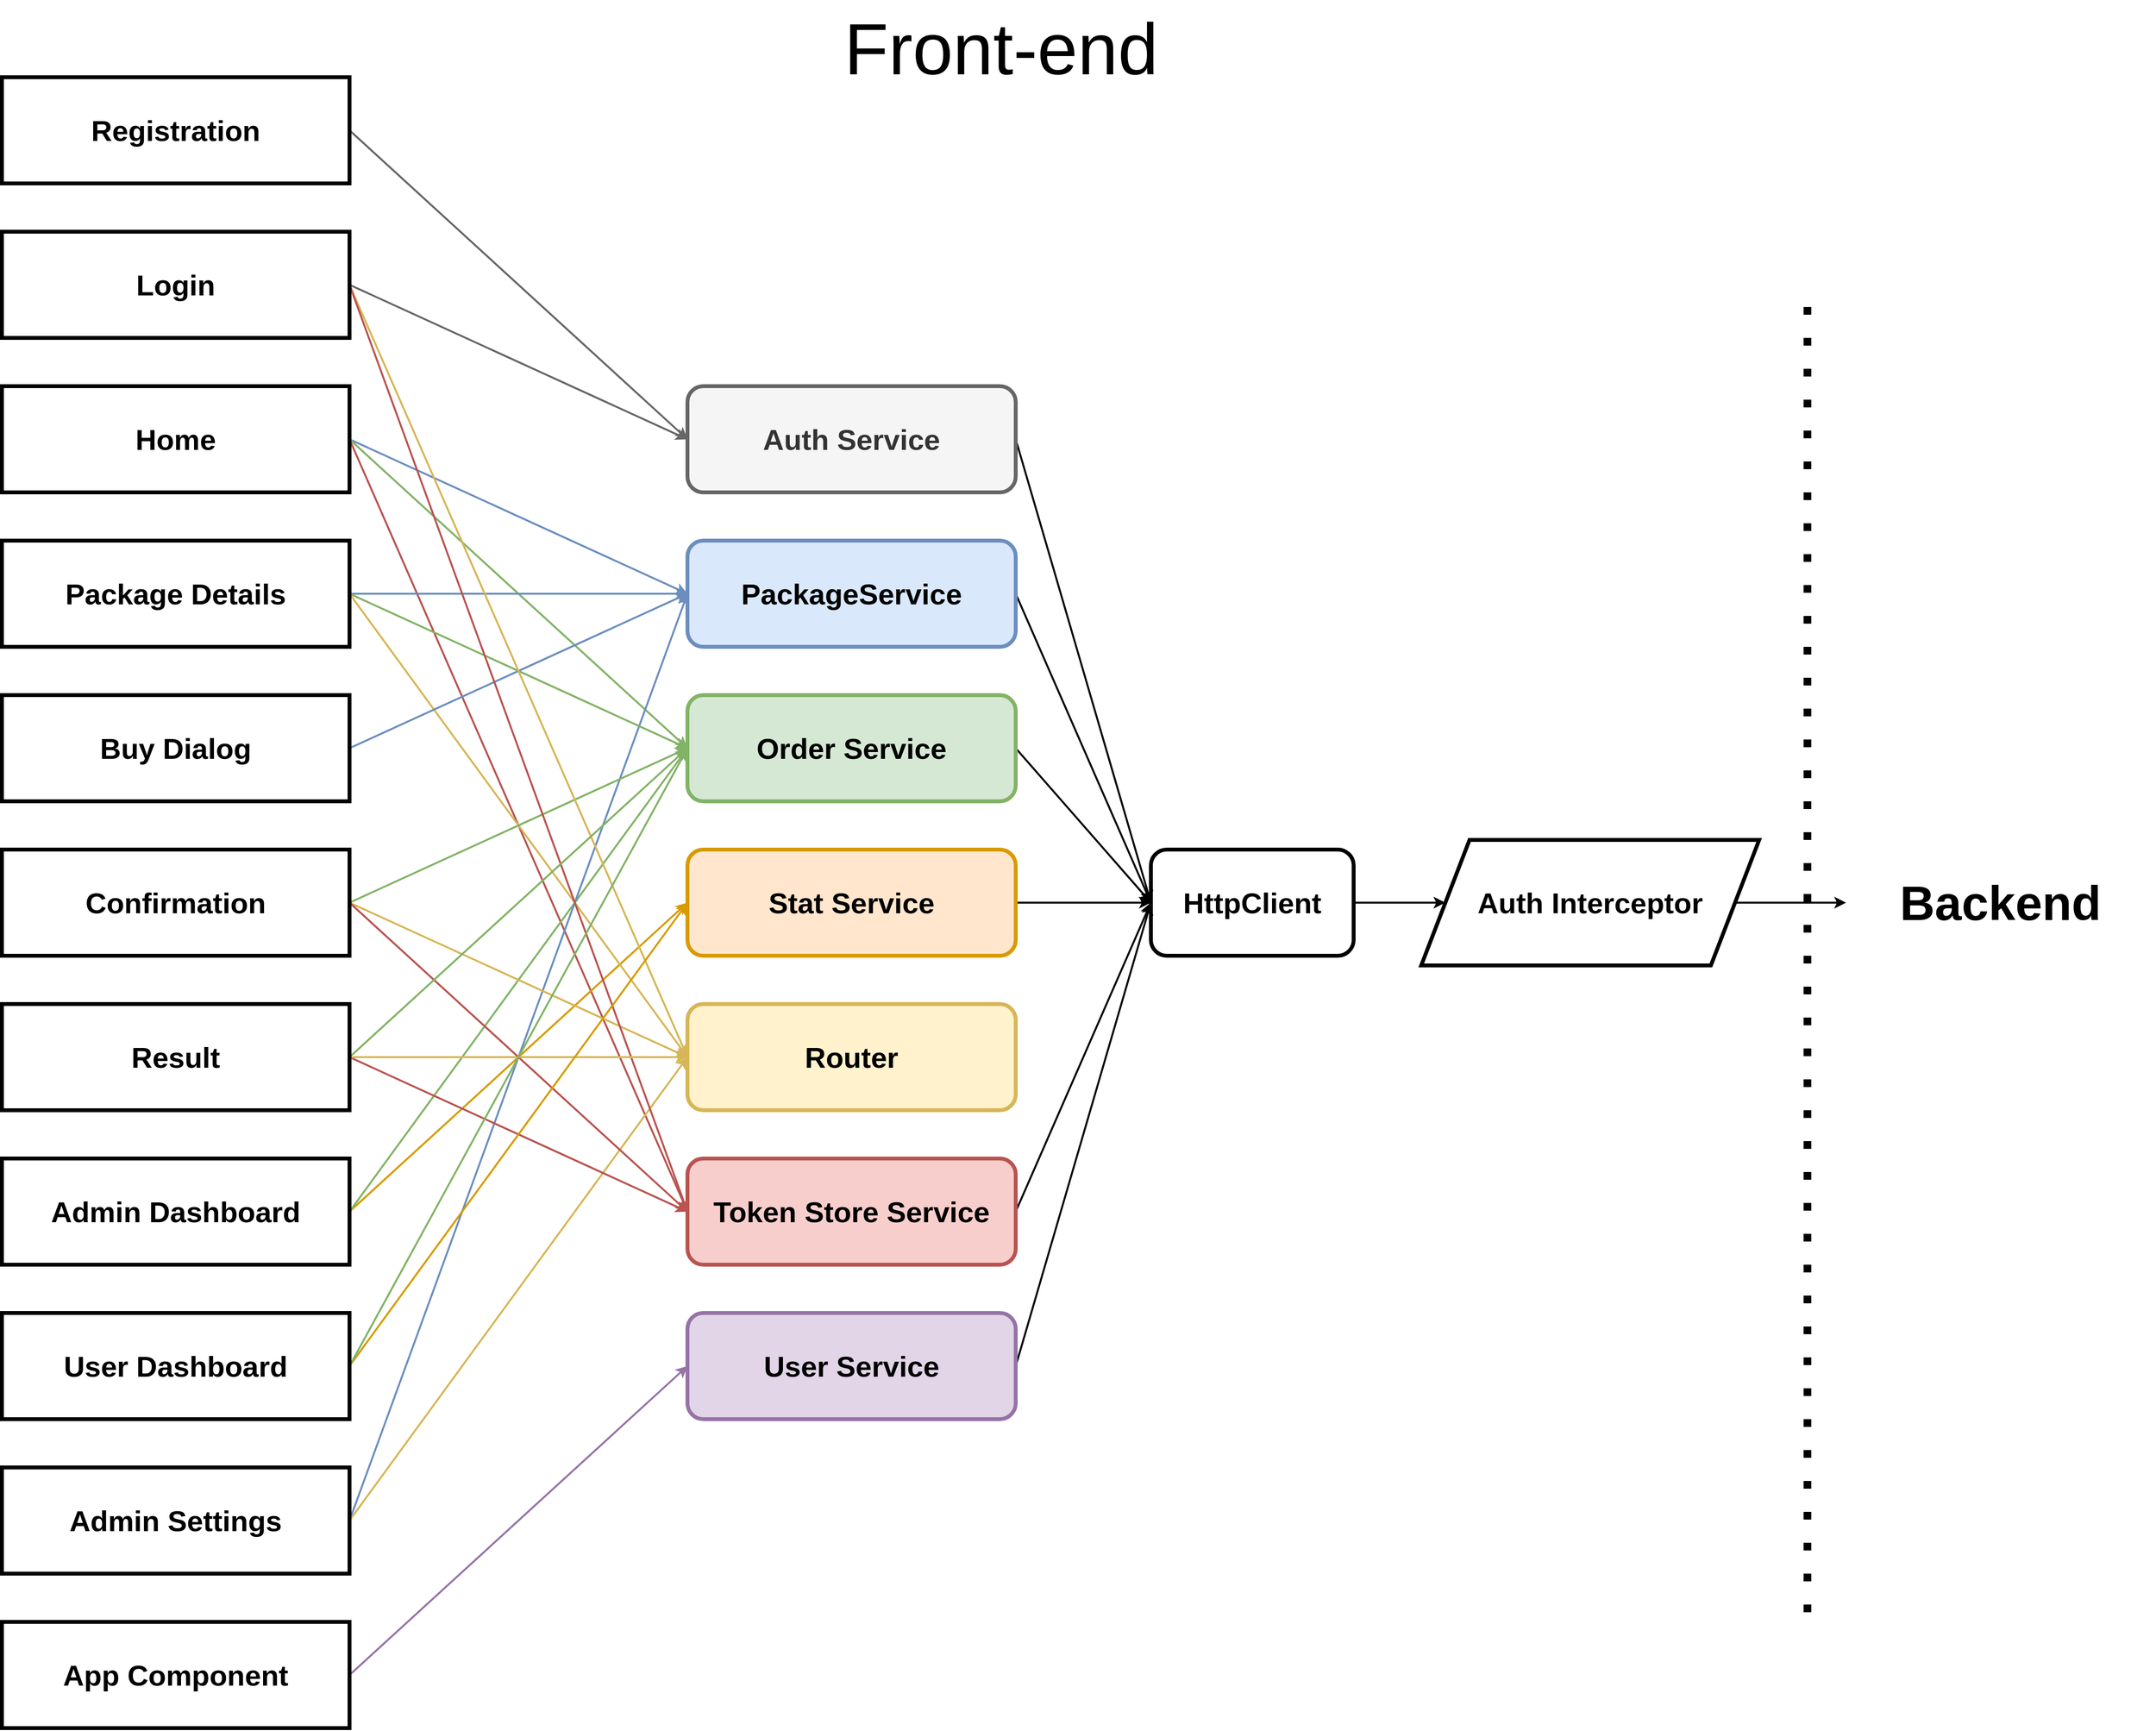<mxfile version="16.5.1" type="device"><diagram name="Page-1" id="5f0bae14-7c28-e335-631c-24af17079c00"><mxGraphModel dx="2182" dy="1720" grid="1" gridSize="10" guides="1" tooltips="1" connect="1" arrows="1" fold="1" page="1" pageScale="1" pageWidth="100" pageHeight="100" background="none" math="0" shadow="0"><root><mxCell id="0"/><mxCell id="1" parent="0"/><mxCell id="dNjS9jND7ynpp3Rg8CLn-3" value="&lt;font style=&quot;font-size: 75px&quot;&gt;Front-end&lt;/font&gt;" style="text;html=1;strokeColor=none;fillColor=none;align=center;verticalAlign=middle;whiteSpace=wrap;rounded=0;strokeWidth=4;" vertex="1" parent="1"><mxGeometry x="1920" y="610" width="550" height="100" as="geometry"/></mxCell><mxCell id="dNjS9jND7ynpp3Rg8CLn-59" style="rounded=0;orthogonalLoop=1;jettySize=auto;html=1;exitX=1;exitY=0.5;exitDx=0;exitDy=0;entryX=0;entryY=0.5;entryDx=0;entryDy=0;fontSize=50;strokeWidth=2;fillColor=#dae8fc;strokeColor=#6c8ebf;fontStyle=1" edge="1" parent="1" source="dNjS9jND7ynpp3Rg8CLn-10" target="dNjS9jND7ynpp3Rg8CLn-28"><mxGeometry relative="1" as="geometry"/></mxCell><mxCell id="dNjS9jND7ynpp3Rg8CLn-73" style="rounded=0;orthogonalLoop=1;jettySize=auto;html=1;exitX=1;exitY=0.5;exitDx=0;exitDy=0;entryX=0;entryY=0.5;entryDx=0;entryDy=0;fontSize=50;strokeWidth=2;fillColor=#f8cecc;strokeColor=#b85450;fontStyle=1" edge="1" parent="1" source="dNjS9jND7ynpp3Rg8CLn-10" target="dNjS9jND7ynpp3Rg8CLn-31"><mxGeometry relative="1" as="geometry"/></mxCell><mxCell id="dNjS9jND7ynpp3Rg8CLn-84" style="rounded=0;orthogonalLoop=1;jettySize=auto;html=1;exitX=1;exitY=0.5;exitDx=0;exitDy=0;entryX=0;entryY=0.5;entryDx=0;entryDy=0;fontSize=50;strokeWidth=2;fillColor=#d5e8d4;strokeColor=#82b366;fontStyle=1" edge="1" parent="1" source="dNjS9jND7ynpp3Rg8CLn-10" target="dNjS9jND7ynpp3Rg8CLn-29"><mxGeometry relative="1" as="geometry"/></mxCell><mxCell id="dNjS9jND7ynpp3Rg8CLn-10" value="Home" style="rounded=0;whiteSpace=wrap;html=1;fontSize=30;fillColor=none;fontStyle=1;strokeWidth=4;" vertex="1" parent="1"><mxGeometry x="1160" y="1010" width="360" height="110" as="geometry"/></mxCell><mxCell id="dNjS9jND7ynpp3Rg8CLn-78" style="rounded=0;orthogonalLoop=1;jettySize=auto;html=1;exitX=1;exitY=0.5;exitDx=0;exitDy=0;entryX=0;entryY=0.5;entryDx=0;entryDy=0;fontSize=50;strokeWidth=2;fillColor=#ffe6cc;strokeColor=#d79b00;fontStyle=1" edge="1" parent="1" source="dNjS9jND7ynpp3Rg8CLn-11" target="dNjS9jND7ynpp3Rg8CLn-30"><mxGeometry relative="1" as="geometry"/></mxCell><mxCell id="dNjS9jND7ynpp3Rg8CLn-79" style="rounded=0;orthogonalLoop=1;jettySize=auto;html=1;exitX=1;exitY=0.5;exitDx=0;exitDy=0;entryX=0;entryY=0.5;entryDx=0;entryDy=0;fontSize=50;strokeWidth=2;fillColor=#d5e8d4;strokeColor=#82b366;fontStyle=1" edge="1" parent="1" source="dNjS9jND7ynpp3Rg8CLn-11" target="dNjS9jND7ynpp3Rg8CLn-29"><mxGeometry relative="1" as="geometry"/></mxCell><mxCell id="dNjS9jND7ynpp3Rg8CLn-11" value="Admin Dashboard" style="rounded=0;whiteSpace=wrap;html=1;fontSize=30;fillColor=none;fontStyle=1;strokeWidth=4;" vertex="1" parent="1"><mxGeometry x="1160" y="1810" width="360" height="110" as="geometry"/></mxCell><mxCell id="dNjS9jND7ynpp3Rg8CLn-57" style="rounded=0;orthogonalLoop=1;jettySize=auto;html=1;exitX=1;exitY=0.5;exitDx=0;exitDy=0;entryX=0;entryY=0.5;entryDx=0;entryDy=0;fontSize=50;strokeWidth=2;fillColor=#dae8fc;strokeColor=#6c8ebf;fontStyle=1" edge="1" parent="1" source="dNjS9jND7ynpp3Rg8CLn-12" target="dNjS9jND7ynpp3Rg8CLn-28"><mxGeometry relative="1" as="geometry"/></mxCell><mxCell id="dNjS9jND7ynpp3Rg8CLn-77" style="rounded=0;orthogonalLoop=1;jettySize=auto;html=1;exitX=1;exitY=0.5;exitDx=0;exitDy=0;entryX=0;entryY=0.5;entryDx=0;entryDy=0;fontSize=50;strokeWidth=2;fillColor=#fff2cc;strokeColor=#d6b656;fontStyle=1" edge="1" parent="1" source="dNjS9jND7ynpp3Rg8CLn-12" target="dNjS9jND7ynpp3Rg8CLn-63"><mxGeometry relative="1" as="geometry"/></mxCell><mxCell id="dNjS9jND7ynpp3Rg8CLn-12" value="Admin Settings" style="rounded=0;whiteSpace=wrap;html=1;fontSize=30;fillColor=none;fontStyle=1;strokeWidth=4;" vertex="1" parent="1"><mxGeometry x="1160" y="2130" width="360" height="110" as="geometry"/></mxCell><mxCell id="dNjS9jND7ynpp3Rg8CLn-58" style="rounded=0;orthogonalLoop=1;jettySize=auto;html=1;exitX=1;exitY=0.5;exitDx=0;exitDy=0;entryX=0;entryY=0.5;entryDx=0;entryDy=0;fontSize=50;strokeWidth=2;fillColor=#dae8fc;strokeColor=#6c8ebf;fontStyle=1" edge="1" parent="1" source="dNjS9jND7ynpp3Rg8CLn-13" target="dNjS9jND7ynpp3Rg8CLn-28"><mxGeometry relative="1" as="geometry"/></mxCell><mxCell id="dNjS9jND7ynpp3Rg8CLn-66" style="rounded=0;orthogonalLoop=1;jettySize=auto;html=1;exitX=1;exitY=0.5;exitDx=0;exitDy=0;entryX=0;entryY=0.5;entryDx=0;entryDy=0;fontSize=50;strokeWidth=2;fillColor=#d5e8d4;strokeColor=#82b366;fontStyle=1" edge="1" parent="1" source="dNjS9jND7ynpp3Rg8CLn-13" target="dNjS9jND7ynpp3Rg8CLn-29"><mxGeometry relative="1" as="geometry"/></mxCell><mxCell id="dNjS9jND7ynpp3Rg8CLn-67" style="rounded=0;orthogonalLoop=1;jettySize=auto;html=1;exitX=1;exitY=0.5;exitDx=0;exitDy=0;entryX=0;entryY=0.5;entryDx=0;entryDy=0;fontSize=50;strokeWidth=2;fillColor=#fff2cc;strokeColor=#d6b656;fontStyle=1" edge="1" parent="1" source="dNjS9jND7ynpp3Rg8CLn-13" target="dNjS9jND7ynpp3Rg8CLn-63"><mxGeometry relative="1" as="geometry"/></mxCell><mxCell id="dNjS9jND7ynpp3Rg8CLn-13" value="Package Details" style="rounded=0;whiteSpace=wrap;html=1;fontSize=30;fillColor=none;fontStyle=1;strokeWidth=4;" vertex="1" parent="1"><mxGeometry x="1160" y="1170" width="360" height="110" as="geometry"/></mxCell><mxCell id="dNjS9jND7ynpp3Rg8CLn-74" style="rounded=0;orthogonalLoop=1;jettySize=auto;html=1;exitX=1;exitY=0.5;exitDx=0;exitDy=0;entryX=0;entryY=0.5;entryDx=0;entryDy=0;fontSize=50;strokeWidth=2;fillColor=#fff2cc;strokeColor=#d6b656;fontStyle=1" edge="1" parent="1" source="dNjS9jND7ynpp3Rg8CLn-14" target="dNjS9jND7ynpp3Rg8CLn-63"><mxGeometry relative="1" as="geometry"/></mxCell><mxCell id="dNjS9jND7ynpp3Rg8CLn-75" style="rounded=0;orthogonalLoop=1;jettySize=auto;html=1;exitX=1;exitY=0.5;exitDx=0;exitDy=0;entryX=0;entryY=0.5;entryDx=0;entryDy=0;fontSize=50;strokeWidth=2;fillColor=#d5e8d4;strokeColor=#82b366;fontStyle=1" edge="1" parent="1" source="dNjS9jND7ynpp3Rg8CLn-14" target="dNjS9jND7ynpp3Rg8CLn-29"><mxGeometry relative="1" as="geometry"/></mxCell><mxCell id="dNjS9jND7ynpp3Rg8CLn-76" style="rounded=0;orthogonalLoop=1;jettySize=auto;html=1;exitX=1;exitY=0.5;exitDx=0;exitDy=0;entryX=0;entryY=0.5;entryDx=0;entryDy=0;fontSize=50;strokeWidth=2;fillColor=#f8cecc;strokeColor=#b85450;fontStyle=1" edge="1" parent="1" source="dNjS9jND7ynpp3Rg8CLn-14" target="dNjS9jND7ynpp3Rg8CLn-31"><mxGeometry relative="1" as="geometry"/></mxCell><mxCell id="dNjS9jND7ynpp3Rg8CLn-14" value="Confirmation" style="rounded=0;whiteSpace=wrap;html=1;fontSize=30;fillColor=none;fontStyle=1;strokeWidth=4;" vertex="1" parent="1"><mxGeometry x="1160" y="1490" width="360" height="110" as="geometry"/></mxCell><mxCell id="dNjS9jND7ynpp3Rg8CLn-60" style="rounded=0;orthogonalLoop=1;jettySize=auto;html=1;exitX=1;exitY=0.5;exitDx=0;exitDy=0;entryX=0;entryY=0.5;entryDx=0;entryDy=0;fontSize=50;strokeWidth=2;fillColor=#dae8fc;strokeColor=#6c8ebf;fontStyle=1" edge="1" parent="1" source="dNjS9jND7ynpp3Rg8CLn-15" target="dNjS9jND7ynpp3Rg8CLn-28"><mxGeometry relative="1" as="geometry"/></mxCell><mxCell id="dNjS9jND7ynpp3Rg8CLn-15" value="Buy Dialog" style="rounded=0;whiteSpace=wrap;html=1;fontSize=30;fillColor=none;fontStyle=1;strokeWidth=4;" vertex="1" parent="1"><mxGeometry x="1160" y="1330" width="360" height="110" as="geometry"/></mxCell><mxCell id="dNjS9jND7ynpp3Rg8CLn-50" style="rounded=0;orthogonalLoop=1;jettySize=auto;html=1;exitX=1;exitY=0.5;exitDx=0;exitDy=0;entryX=0;entryY=0.5;entryDx=0;entryDy=0;fontSize=50;strokeWidth=2;fillColor=#f5f5f5;strokeColor=#666666;fontStyle=1" edge="1" parent="1" source="dNjS9jND7ynpp3Rg8CLn-16" target="dNjS9jND7ynpp3Rg8CLn-26"><mxGeometry relative="1" as="geometry"/></mxCell><mxCell id="dNjS9jND7ynpp3Rg8CLn-69" style="rounded=0;orthogonalLoop=1;jettySize=auto;html=1;exitX=1;exitY=0.5;exitDx=0;exitDy=0;entryX=0;entryY=0.5;entryDx=0;entryDy=0;fontSize=50;strokeWidth=2;fillColor=#fff2cc;strokeColor=#d6b656;fontStyle=1" edge="1" parent="1" source="dNjS9jND7ynpp3Rg8CLn-16" target="dNjS9jND7ynpp3Rg8CLn-63"><mxGeometry relative="1" as="geometry"/></mxCell><mxCell id="dNjS9jND7ynpp3Rg8CLn-70" style="rounded=0;orthogonalLoop=1;jettySize=auto;html=1;exitX=1;exitY=0.5;exitDx=0;exitDy=0;entryX=0;entryY=0.5;entryDx=0;entryDy=0;fontSize=50;strokeWidth=2;fillColor=#f8cecc;strokeColor=#b85450;fontStyle=1" edge="1" parent="1" source="dNjS9jND7ynpp3Rg8CLn-16" target="dNjS9jND7ynpp3Rg8CLn-31"><mxGeometry relative="1" as="geometry"/></mxCell><mxCell id="dNjS9jND7ynpp3Rg8CLn-16" value="Login" style="rounded=0;whiteSpace=wrap;html=1;fontSize=30;fillColor=none;fontStyle=1;strokeWidth=4;" vertex="1" parent="1"><mxGeometry x="1160" y="850" width="360" height="110" as="geometry"/></mxCell><mxCell id="dNjS9jND7ynpp3Rg8CLn-52" style="rounded=0;orthogonalLoop=1;jettySize=auto;html=1;exitX=1;exitY=0.5;exitDx=0;exitDy=0;entryX=0;entryY=0.5;entryDx=0;entryDy=0;fontSize=50;strokeWidth=2;fillColor=#f5f5f5;strokeColor=#666666;fontStyle=1" edge="1" parent="1" source="dNjS9jND7ynpp3Rg8CLn-17" target="dNjS9jND7ynpp3Rg8CLn-26"><mxGeometry relative="1" as="geometry"/></mxCell><mxCell id="dNjS9jND7ynpp3Rg8CLn-17" value="&lt;span&gt;Registration&lt;/span&gt;" style="rounded=0;whiteSpace=wrap;html=1;fontSize=30;fillColor=none;fontStyle=1;strokeWidth=4;" vertex="1" parent="1"><mxGeometry x="1160" y="690" width="360" height="110" as="geometry"/></mxCell><mxCell id="dNjS9jND7ynpp3Rg8CLn-61" style="rounded=0;orthogonalLoop=1;jettySize=auto;html=1;exitX=1;exitY=0.5;exitDx=0;exitDy=0;entryX=0;entryY=0.5;entryDx=0;entryDy=0;fontSize=50;strokeWidth=2;fillColor=#f8cecc;strokeColor=#b85450;fontStyle=1" edge="1" parent="1" source="dNjS9jND7ynpp3Rg8CLn-18" target="dNjS9jND7ynpp3Rg8CLn-31"><mxGeometry relative="1" as="geometry"/></mxCell><mxCell id="dNjS9jND7ynpp3Rg8CLn-64" style="rounded=0;orthogonalLoop=1;jettySize=auto;html=1;exitX=1;exitY=0.5;exitDx=0;exitDy=0;entryX=0;entryY=0.5;entryDx=0;entryDy=0;fontSize=50;strokeWidth=2;fillColor=#fff2cc;strokeColor=#d6b656;fontStyle=1" edge="1" parent="1" source="dNjS9jND7ynpp3Rg8CLn-18" target="dNjS9jND7ynpp3Rg8CLn-63"><mxGeometry relative="1" as="geometry"/></mxCell><mxCell id="dNjS9jND7ynpp3Rg8CLn-65" style="rounded=0;orthogonalLoop=1;jettySize=auto;html=1;exitX=1;exitY=0.5;exitDx=0;exitDy=0;entryX=0;entryY=0.5;entryDx=0;entryDy=0;fontSize=50;strokeWidth=2;fillColor=#d5e8d4;strokeColor=#82b366;fontStyle=1" edge="1" parent="1" source="dNjS9jND7ynpp3Rg8CLn-18" target="dNjS9jND7ynpp3Rg8CLn-29"><mxGeometry relative="1" as="geometry"/></mxCell><mxCell id="dNjS9jND7ynpp3Rg8CLn-18" value="Result" style="rounded=0;whiteSpace=wrap;html=1;fontSize=30;fillColor=none;fontStyle=1;strokeWidth=4;" vertex="1" parent="1"><mxGeometry x="1160" y="1650" width="360" height="110" as="geometry"/></mxCell><mxCell id="dNjS9jND7ynpp3Rg8CLn-82" style="rounded=0;orthogonalLoop=1;jettySize=auto;html=1;exitX=1;exitY=0.5;exitDx=0;exitDy=0;entryX=0;entryY=0.5;entryDx=0;entryDy=0;fontSize=50;strokeWidth=2;fillColor=#ffe6cc;strokeColor=#d79b00;fontStyle=1" edge="1" parent="1" source="dNjS9jND7ynpp3Rg8CLn-20" target="dNjS9jND7ynpp3Rg8CLn-30"><mxGeometry relative="1" as="geometry"/></mxCell><mxCell id="dNjS9jND7ynpp3Rg8CLn-83" style="rounded=0;orthogonalLoop=1;jettySize=auto;html=1;exitX=1;exitY=0.5;exitDx=0;exitDy=0;entryX=0;entryY=0.5;entryDx=0;entryDy=0;fontSize=50;strokeWidth=2;fillColor=#d5e8d4;strokeColor=#82b366;fontStyle=1" edge="1" parent="1" source="dNjS9jND7ynpp3Rg8CLn-20" target="dNjS9jND7ynpp3Rg8CLn-29"><mxGeometry relative="1" as="geometry"/></mxCell><mxCell id="dNjS9jND7ynpp3Rg8CLn-20" value="User Dashboard" style="rounded=0;whiteSpace=wrap;html=1;fontSize=30;fillColor=none;fontStyle=1;strokeWidth=4;" vertex="1" parent="1"><mxGeometry x="1160" y="1970" width="360" height="110" as="geometry"/></mxCell><mxCell id="dNjS9jND7ynpp3Rg8CLn-91" style="rounded=0;orthogonalLoop=1;jettySize=auto;html=1;exitX=1;exitY=0.5;exitDx=0;exitDy=0;entryX=0;entryY=0.5;entryDx=0;entryDy=0;fontSize=50;strokeWidth=2;fontStyle=1" edge="1" parent="1" source="dNjS9jND7ynpp3Rg8CLn-26" target="dNjS9jND7ynpp3Rg8CLn-34"><mxGeometry relative="1" as="geometry"/></mxCell><mxCell id="dNjS9jND7ynpp3Rg8CLn-26" value="Auth Service" style="rounded=1;whiteSpace=wrap;html=1;fontSize=30;fillColor=#f5f5f5;strokeColor=#666666;fontColor=#333333;fontStyle=1;strokeWidth=4;" vertex="1" parent="1"><mxGeometry x="1870" y="1010" width="340" height="110" as="geometry"/></mxCell><mxCell id="dNjS9jND7ynpp3Rg8CLn-92" style="edgeStyle=none;rounded=0;orthogonalLoop=1;jettySize=auto;html=1;exitX=1;exitY=0.5;exitDx=0;exitDy=0;entryX=0;entryY=0.5;entryDx=0;entryDy=0;fontSize=50;strokeWidth=2;fontStyle=1" edge="1" parent="1" source="dNjS9jND7ynpp3Rg8CLn-28" target="dNjS9jND7ynpp3Rg8CLn-34"><mxGeometry relative="1" as="geometry"/></mxCell><mxCell id="dNjS9jND7ynpp3Rg8CLn-28" value="PackageService" style="rounded=1;whiteSpace=wrap;html=1;fontSize=30;fillColor=#dae8fc;strokeColor=#6c8ebf;fontStyle=1;strokeWidth=4;" vertex="1" parent="1"><mxGeometry x="1870" y="1170" width="340" height="110" as="geometry"/></mxCell><mxCell id="dNjS9jND7ynpp3Rg8CLn-93" style="edgeStyle=none;rounded=0;orthogonalLoop=1;jettySize=auto;html=1;exitX=1;exitY=0.5;exitDx=0;exitDy=0;entryX=0;entryY=0.5;entryDx=0;entryDy=0;fontSize=50;strokeWidth=2;fontStyle=1" edge="1" parent="1" source="dNjS9jND7ynpp3Rg8CLn-29" target="dNjS9jND7ynpp3Rg8CLn-34"><mxGeometry relative="1" as="geometry"/></mxCell><mxCell id="dNjS9jND7ynpp3Rg8CLn-29" value="Order Service" style="rounded=1;whiteSpace=wrap;html=1;fontSize=30;fillColor=#d5e8d4;strokeColor=#82b366;fontStyle=1;strokeWidth=4;" vertex="1" parent="1"><mxGeometry x="1870" y="1330" width="340" height="110" as="geometry"/></mxCell><mxCell id="dNjS9jND7ynpp3Rg8CLn-94" style="edgeStyle=none;rounded=0;orthogonalLoop=1;jettySize=auto;html=1;exitX=1;exitY=0.5;exitDx=0;exitDy=0;entryX=0;entryY=0.5;entryDx=0;entryDy=0;fontSize=50;strokeWidth=2;fontStyle=1" edge="1" parent="1" source="dNjS9jND7ynpp3Rg8CLn-30" target="dNjS9jND7ynpp3Rg8CLn-34"><mxGeometry relative="1" as="geometry"/></mxCell><mxCell id="dNjS9jND7ynpp3Rg8CLn-30" value="Stat Service" style="rounded=1;whiteSpace=wrap;html=1;fontSize=30;fillColor=#ffe6cc;strokeColor=#d79b00;fontStyle=1;strokeWidth=4;" vertex="1" parent="1"><mxGeometry x="1870" y="1490" width="340" height="110" as="geometry"/></mxCell><mxCell id="dNjS9jND7ynpp3Rg8CLn-95" style="edgeStyle=none;rounded=0;orthogonalLoop=1;jettySize=auto;html=1;exitX=1;exitY=0.5;exitDx=0;exitDy=0;entryX=0;entryY=0.5;entryDx=0;entryDy=0;fontSize=50;strokeWidth=2;fontStyle=1" edge="1" parent="1" source="dNjS9jND7ynpp3Rg8CLn-31" target="dNjS9jND7ynpp3Rg8CLn-34"><mxGeometry relative="1" as="geometry"/></mxCell><mxCell id="dNjS9jND7ynpp3Rg8CLn-31" value="Token Store Service" style="rounded=1;whiteSpace=wrap;html=1;fontSize=30;fillColor=#f8cecc;strokeColor=#b85450;fontStyle=1;strokeWidth=4;" vertex="1" parent="1"><mxGeometry x="1870" y="1810" width="340" height="110" as="geometry"/></mxCell><mxCell id="dNjS9jND7ynpp3Rg8CLn-96" style="edgeStyle=none;rounded=0;orthogonalLoop=1;jettySize=auto;html=1;exitX=1;exitY=0.5;exitDx=0;exitDy=0;entryX=0;entryY=0.5;entryDx=0;entryDy=0;fontSize=50;strokeWidth=2;fontStyle=1" edge="1" parent="1" source="dNjS9jND7ynpp3Rg8CLn-32" target="dNjS9jND7ynpp3Rg8CLn-34"><mxGeometry relative="1" as="geometry"/></mxCell><mxCell id="dNjS9jND7ynpp3Rg8CLn-32" value="User Service" style="rounded=1;whiteSpace=wrap;html=1;fontSize=30;fillColor=#e1d5e7;strokeColor=#9673a6;fontStyle=1;strokeWidth=4;" vertex="1" parent="1"><mxGeometry x="1870" y="1970" width="340" height="110" as="geometry"/></mxCell><mxCell id="dNjS9jND7ynpp3Rg8CLn-47" style="edgeStyle=orthogonalEdgeStyle;rounded=0;orthogonalLoop=1;jettySize=auto;html=1;exitX=1;exitY=0.5;exitDx=0;exitDy=0;entryX=0;entryY=0.5;entryDx=0;entryDy=0;fontSize=30;strokeWidth=2;fontStyle=1" edge="1" parent="1" source="dNjS9jND7ynpp3Rg8CLn-34" target="dNjS9jND7ynpp3Rg8CLn-35"><mxGeometry relative="1" as="geometry"/></mxCell><mxCell id="dNjS9jND7ynpp3Rg8CLn-34" value="HttpClient" style="rounded=1;whiteSpace=wrap;html=1;fontSize=30;fillColor=none;fontStyle=1;strokeWidth=4;" vertex="1" parent="1"><mxGeometry x="2350" y="1490" width="210" height="110" as="geometry"/></mxCell><mxCell id="dNjS9jND7ynpp3Rg8CLn-85" style="rounded=0;orthogonalLoop=1;jettySize=auto;html=1;exitX=1;exitY=0.5;exitDx=0;exitDy=0;entryX=1;entryY=0.5;entryDx=0;entryDy=0;fontSize=50;strokeWidth=2;fontStyle=1" edge="1" parent="1" source="dNjS9jND7ynpp3Rg8CLn-35" target="dNjS9jND7ynpp3Rg8CLn-49"><mxGeometry relative="1" as="geometry"/></mxCell><mxCell id="dNjS9jND7ynpp3Rg8CLn-35" value="&lt;font style=&quot;font-size: 30px&quot;&gt;Auth Interceptor&lt;/font&gt;" style="shape=parallelogram;perimeter=parallelogramPerimeter;whiteSpace=wrap;html=1;fixedSize=1;fontSize=30;fillColor=none;size=50;fontStyle=1;strokeWidth=4;" vertex="1" parent="1"><mxGeometry x="2630" y="1480" width="350" height="130" as="geometry"/></mxCell><mxCell id="dNjS9jND7ynpp3Rg8CLn-45" value="" style="endArrow=none;dashed=1;html=1;dashPattern=1 3;strokeWidth=8;rounded=0;fontSize=30;fontStyle=1" edge="1" parent="1"><mxGeometry width="50" height="50" relative="1" as="geometry"><mxPoint x="3030" y="2280" as="sourcePoint"/><mxPoint x="3030" y="920" as="targetPoint"/></mxGeometry></mxCell><mxCell id="dNjS9jND7ynpp3Rg8CLn-49" value="&lt;font style=&quot;font-size: 50px&quot;&gt;Backend&lt;/font&gt;" style="text;html=1;strokeColor=none;fillColor=none;align=center;verticalAlign=middle;whiteSpace=wrap;rounded=0;fontSize=30;imageAspect=1;portConstraintRotation=1;rotation=0;horizontal=1;direction=west;flipV=1;flipH=1;fontStyle=1;strokeWidth=4;" vertex="1" parent="1"><mxGeometry x="3070" y="1495" width="320" height="100" as="geometry"/></mxCell><mxCell id="dNjS9jND7ynpp3Rg8CLn-63" value="Router" style="rounded=1;whiteSpace=wrap;html=1;fontSize=30;fillColor=#fff2cc;strokeColor=#d6b656;fontStyle=1;strokeWidth=4;" vertex="1" parent="1"><mxGeometry x="1870" y="1650" width="340" height="110" as="geometry"/></mxCell><mxCell id="dNjS9jND7ynpp3Rg8CLn-81" style="rounded=0;orthogonalLoop=1;jettySize=auto;html=1;exitX=1;exitY=0.5;exitDx=0;exitDy=0;entryX=0;entryY=0.5;entryDx=0;entryDy=0;fontSize=50;strokeWidth=2;fillColor=#e1d5e7;strokeColor=#9673a6;fontStyle=1" edge="1" parent="1" source="dNjS9jND7ynpp3Rg8CLn-80" target="dNjS9jND7ynpp3Rg8CLn-32"><mxGeometry relative="1" as="geometry"/></mxCell><mxCell id="dNjS9jND7ynpp3Rg8CLn-80" value="App Component" style="rounded=0;whiteSpace=wrap;html=1;fontSize=30;fillColor=none;fontStyle=1;strokeWidth=4;" vertex="1" parent="1"><mxGeometry x="1160" y="2290" width="360" height="110" as="geometry"/></mxCell></root></mxGraphModel></diagram></mxfile>